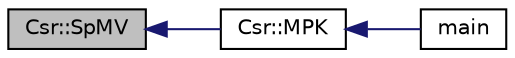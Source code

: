 digraph "Csr::SpMV"
{
 // INTERACTIVE_SVG=YES
  edge [fontname="Helvetica",fontsize="10",labelfontname="Helvetica",labelfontsize="10"];
  node [fontname="Helvetica",fontsize="10",shape=record];
  rankdir="LR";
  Node19 [label="Csr::SpMV",height=0.2,width=0.4,color="black", fillcolor="grey75", style="filled", fontcolor="black"];
  Node19 -> Node20 [dir="back",color="midnightblue",fontsize="10",style="solid",fontname="Helvetica"];
  Node20 [label="Csr::MPK",height=0.2,width=0.4,color="black", fillcolor="white", style="filled",URL="$classCsr.html#a8dccec4715e4dcd9869f5815b411287c",tooltip="Preform a naive MPK. "];
  Node20 -> Node21 [dir="back",color="midnightblue",fontsize="10",style="solid",fontname="Helvetica"];
  Node21 [label="main",height=0.2,width=0.4,color="black", fillcolor="white", style="filled",URL="$pdmpk__test_8cc.html#a0ddf1224851353fc92bfbff6f499fa97",tooltip="Test the results of pdmpk_exec. "];
}

